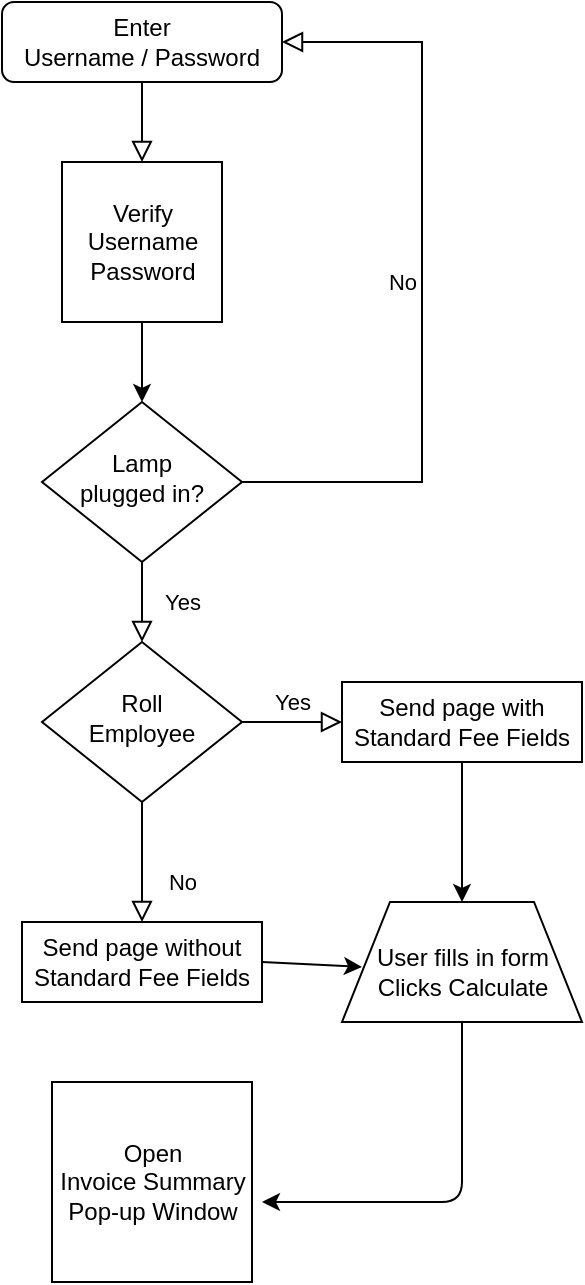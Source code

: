<mxfile version="12.7.1" type="device"><diagram id="C5RBs43oDa-KdzZeNtuy" name="Page-1"><mxGraphModel dx="798" dy="786" grid="1" gridSize="10" guides="1" tooltips="1" connect="1" arrows="1" fold="1" page="1" pageScale="1" pageWidth="827" pageHeight="1169" math="0" shadow="0"><root><mxCell id="WIyWlLk6GJQsqaUBKTNV-0"/><mxCell id="WIyWlLk6GJQsqaUBKTNV-1" parent="WIyWlLk6GJQsqaUBKTNV-0"/><mxCell id="WIyWlLk6GJQsqaUBKTNV-2" value="" style="rounded=0;html=1;jettySize=auto;orthogonalLoop=1;fontSize=11;endArrow=block;endFill=0;endSize=8;strokeWidth=1;shadow=0;labelBackgroundColor=none;edgeStyle=orthogonalEdgeStyle;entryX=0.5;entryY=0;entryDx=0;entryDy=0;" parent="WIyWlLk6GJQsqaUBKTNV-1" source="WIyWlLk6GJQsqaUBKTNV-3" target="z-h0wuEvZDIKn7ZLypbC-0" edge="1"><mxGeometry relative="1" as="geometry"><mxPoint x="380" y="160" as="targetPoint"/></mxGeometry></mxCell><mxCell id="WIyWlLk6GJQsqaUBKTNV-3" value="&lt;div&gt;Enter&lt;/div&gt;&lt;div&gt;Username / Password&lt;br&gt;&lt;/div&gt;" style="rounded=1;whiteSpace=wrap;html=1;fontSize=12;glass=0;strokeWidth=1;shadow=0;" parent="WIyWlLk6GJQsqaUBKTNV-1" vertex="1"><mxGeometry x="150" y="80" width="140" height="40" as="geometry"/></mxCell><mxCell id="WIyWlLk6GJQsqaUBKTNV-4" value="Yes" style="rounded=0;html=1;jettySize=auto;orthogonalLoop=1;fontSize=11;endArrow=block;endFill=0;endSize=8;strokeWidth=1;shadow=0;labelBackgroundColor=none;edgeStyle=orthogonalEdgeStyle;" parent="WIyWlLk6GJQsqaUBKTNV-1" source="WIyWlLk6GJQsqaUBKTNV-6" target="WIyWlLk6GJQsqaUBKTNV-10" edge="1"><mxGeometry y="20" relative="1" as="geometry"><mxPoint as="offset"/></mxGeometry></mxCell><mxCell id="WIyWlLk6GJQsqaUBKTNV-5" value="No" style="edgeStyle=orthogonalEdgeStyle;rounded=0;html=1;jettySize=auto;orthogonalLoop=1;fontSize=11;endArrow=block;endFill=0;endSize=8;strokeWidth=1;shadow=0;labelBackgroundColor=none;entryX=1;entryY=0.5;entryDx=0;entryDy=0;" parent="WIyWlLk6GJQsqaUBKTNV-1" source="WIyWlLk6GJQsqaUBKTNV-6" target="WIyWlLk6GJQsqaUBKTNV-3" edge="1"><mxGeometry y="10" relative="1" as="geometry"><mxPoint as="offset"/><mxPoint x="320" y="320" as="targetPoint"/><Array as="points"><mxPoint x="360" y="320"/><mxPoint x="360" y="100"/></Array></mxGeometry></mxCell><mxCell id="WIyWlLk6GJQsqaUBKTNV-6" value="Lamp&lt;br&gt;plugged in?" style="rhombus;whiteSpace=wrap;html=1;shadow=0;fontFamily=Helvetica;fontSize=12;align=center;strokeWidth=1;spacing=6;spacingTop=-4;" parent="WIyWlLk6GJQsqaUBKTNV-1" vertex="1"><mxGeometry x="170" y="280" width="100" height="80" as="geometry"/></mxCell><mxCell id="WIyWlLk6GJQsqaUBKTNV-8" value="No" style="rounded=0;html=1;jettySize=auto;orthogonalLoop=1;fontSize=11;endArrow=block;endFill=0;endSize=8;strokeWidth=1;shadow=0;labelBackgroundColor=none;edgeStyle=orthogonalEdgeStyle;" parent="WIyWlLk6GJQsqaUBKTNV-1" source="WIyWlLk6GJQsqaUBKTNV-10" target="WIyWlLk6GJQsqaUBKTNV-11" edge="1"><mxGeometry x="0.333" y="20" relative="1" as="geometry"><mxPoint as="offset"/></mxGeometry></mxCell><mxCell id="WIyWlLk6GJQsqaUBKTNV-9" value="Yes" style="edgeStyle=orthogonalEdgeStyle;rounded=0;html=1;jettySize=auto;orthogonalLoop=1;fontSize=11;endArrow=block;endFill=0;endSize=8;strokeWidth=1;shadow=0;labelBackgroundColor=none;" parent="WIyWlLk6GJQsqaUBKTNV-1" source="WIyWlLk6GJQsqaUBKTNV-10" target="WIyWlLk6GJQsqaUBKTNV-12" edge="1"><mxGeometry y="10" relative="1" as="geometry"><mxPoint as="offset"/></mxGeometry></mxCell><mxCell id="WIyWlLk6GJQsqaUBKTNV-10" value="&lt;div&gt;Roll&lt;/div&gt;&lt;div&gt;Employee&lt;br&gt;&lt;/div&gt;" style="rhombus;whiteSpace=wrap;html=1;shadow=0;fontFamily=Helvetica;fontSize=12;align=center;strokeWidth=1;spacing=6;spacingTop=-4;" parent="WIyWlLk6GJQsqaUBKTNV-1" vertex="1"><mxGeometry x="170" y="400" width="100" height="80" as="geometry"/></mxCell><mxCell id="WIyWlLk6GJQsqaUBKTNV-11" value="&lt;div&gt;Send page without&lt;/div&gt;&lt;div&gt;Standard Fee Fields&lt;br&gt;&lt;/div&gt;" style="rounded=0;whiteSpace=wrap;html=1;fontSize=12;glass=0;strokeWidth=1;shadow=0;" parent="WIyWlLk6GJQsqaUBKTNV-1" vertex="1"><mxGeometry x="160" y="540" width="120" height="40" as="geometry"/></mxCell><mxCell id="WIyWlLk6GJQsqaUBKTNV-12" value="&lt;div&gt;Send page with&lt;/div&gt;&lt;div&gt;Standard Fee Fields&lt;br&gt;&lt;/div&gt;" style="rounded=0;whiteSpace=wrap;html=1;fontSize=12;glass=0;strokeWidth=1;shadow=0;" parent="WIyWlLk6GJQsqaUBKTNV-1" vertex="1"><mxGeometry x="320" y="420" width="120" height="40" as="geometry"/></mxCell><mxCell id="z-h0wuEvZDIKn7ZLypbC-2" value="" style="group" vertex="1" connectable="0" parent="WIyWlLk6GJQsqaUBKTNV-1"><mxGeometry x="180" y="160" width="80" height="80" as="geometry"/></mxCell><mxCell id="z-h0wuEvZDIKn7ZLypbC-0" value="" style="whiteSpace=wrap;html=1;aspect=fixed;" vertex="1" parent="z-h0wuEvZDIKn7ZLypbC-2"><mxGeometry width="80" height="80" as="geometry"/></mxCell><mxCell id="z-h0wuEvZDIKn7ZLypbC-1" value="&lt;div&gt;Verify&lt;/div&gt;&lt;div&gt;Username&lt;/div&gt;&lt;div&gt;Password&lt;/div&gt;" style="text;html=1;resizable=0;autosize=1;align=center;verticalAlign=middle;points=[];fillColor=none;strokeColor=none;rounded=0;" vertex="1" parent="z-h0wuEvZDIKn7ZLypbC-2"><mxGeometry x="5" y="15" width="70" height="50" as="geometry"/></mxCell><mxCell id="z-h0wuEvZDIKn7ZLypbC-3" value="" style="endArrow=classic;html=1;exitX=0.5;exitY=1;exitDx=0;exitDy=0;" edge="1" parent="WIyWlLk6GJQsqaUBKTNV-1" source="z-h0wuEvZDIKn7ZLypbC-0" target="WIyWlLk6GJQsqaUBKTNV-6"><mxGeometry width="50" height="50" relative="1" as="geometry"><mxPoint x="150" y="650" as="sourcePoint"/><mxPoint x="200" y="600" as="targetPoint"/></mxGeometry></mxCell><mxCell id="z-h0wuEvZDIKn7ZLypbC-7" value="" style="group" vertex="1" connectable="0" parent="WIyWlLk6GJQsqaUBKTNV-1"><mxGeometry x="320" y="530" width="120" height="60" as="geometry"/></mxCell><mxCell id="z-h0wuEvZDIKn7ZLypbC-4" value="" style="shape=trapezoid;perimeter=trapezoidPerimeter;whiteSpace=wrap;html=1;rounded=0;" vertex="1" parent="z-h0wuEvZDIKn7ZLypbC-7"><mxGeometry width="120" height="60" as="geometry"/></mxCell><mxCell id="z-h0wuEvZDIKn7ZLypbC-5" value="&lt;div&gt;User fills in form&lt;/div&gt;&lt;div&gt;Clicks Calculate&lt;br&gt;&lt;/div&gt;" style="text;html=1;resizable=0;autosize=1;align=center;verticalAlign=middle;points=[];fillColor=none;strokeColor=none;rounded=0;" vertex="1" parent="z-h0wuEvZDIKn7ZLypbC-7"><mxGeometry x="10" y="20" width="100" height="30" as="geometry"/></mxCell><mxCell id="z-h0wuEvZDIKn7ZLypbC-8" value="" style="endArrow=classic;html=1;exitX=0.5;exitY=1;exitDx=0;exitDy=0;entryX=0.5;entryY=0;entryDx=0;entryDy=0;" edge="1" parent="WIyWlLk6GJQsqaUBKTNV-1" source="WIyWlLk6GJQsqaUBKTNV-12" target="z-h0wuEvZDIKn7ZLypbC-4"><mxGeometry width="50" height="50" relative="1" as="geometry"><mxPoint x="150" y="650" as="sourcePoint"/><mxPoint x="200" y="600" as="targetPoint"/></mxGeometry></mxCell><mxCell id="z-h0wuEvZDIKn7ZLypbC-9" value="" style="endArrow=classic;html=1;exitX=1;exitY=0.5;exitDx=0;exitDy=0;" edge="1" parent="WIyWlLk6GJQsqaUBKTNV-1" source="WIyWlLk6GJQsqaUBKTNV-11" target="z-h0wuEvZDIKn7ZLypbC-5"><mxGeometry width="50" height="50" relative="1" as="geometry"><mxPoint x="150" y="650" as="sourcePoint"/><mxPoint x="310" y="540" as="targetPoint"/></mxGeometry></mxCell><mxCell id="z-h0wuEvZDIKn7ZLypbC-13" value="" style="group" vertex="1" connectable="0" parent="WIyWlLk6GJQsqaUBKTNV-1"><mxGeometry x="170" y="620" width="110" height="100" as="geometry"/></mxCell><mxCell id="z-h0wuEvZDIKn7ZLypbC-11" value="" style="whiteSpace=wrap;html=1;aspect=fixed;rounded=0;" vertex="1" parent="z-h0wuEvZDIKn7ZLypbC-13"><mxGeometry x="5" width="100" height="100" as="geometry"/></mxCell><mxCell id="z-h0wuEvZDIKn7ZLypbC-12" value="&lt;div&gt;Open&lt;/div&gt;&lt;div&gt;Invoice Summary&lt;/div&gt;&lt;div&gt;Pop-up Window&lt;/div&gt;" style="text;html=1;align=center;verticalAlign=middle;resizable=0;points=[];autosize=1;" vertex="1" parent="z-h0wuEvZDIKn7ZLypbC-13"><mxGeometry y="25" width="110" height="50" as="geometry"/></mxCell><mxCell id="z-h0wuEvZDIKn7ZLypbC-14" value="" style="endArrow=classic;html=1;exitX=0.5;exitY=1;exitDx=0;exitDy=0;" edge="1" parent="WIyWlLk6GJQsqaUBKTNV-1" source="z-h0wuEvZDIKn7ZLypbC-4"><mxGeometry width="50" height="50" relative="1" as="geometry"><mxPoint x="150" y="790" as="sourcePoint"/><mxPoint x="280" y="680" as="targetPoint"/><Array as="points"><mxPoint x="380" y="680"/></Array></mxGeometry></mxCell></root></mxGraphModel></diagram></mxfile>